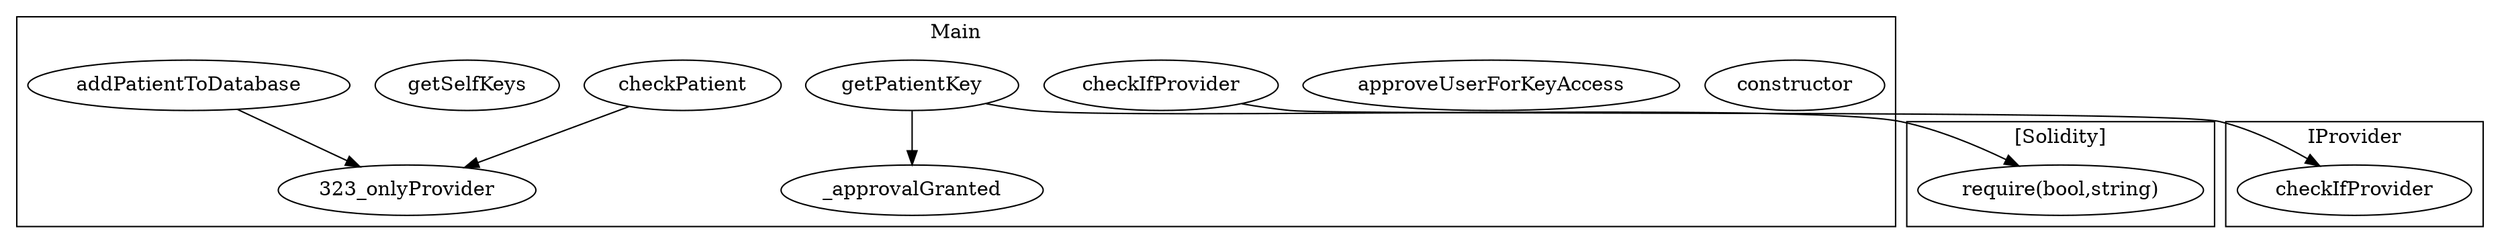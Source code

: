 strict digraph {
subgraph cluster_10_IProvider {
label = "IProvider"
"10_checkIfProvider" [label="checkIfProvider"]
}subgraph cluster_323_Main {
label = "Main"
"323_constructor" [label="constructor"]
"323_approveUserForKeyAccess" [label="approveUserForKeyAccess"]
"323_checkPatient" [label="checkPatient"]
"323_getPatientKey" [label="getPatientKey"]
"323__approvalGranted" [label="_approvalGranted"]
"323_checkIfProvider" [label="checkIfProvider"]
"323_getSelfKeys" [label="getSelfKeys"]
"323_addPatientToDatabase" [label="addPatientToDatabase"]
"323_addPatientToDatabase" -> "323_onlyProvider"
"323_getPatientKey" -> "323__approvalGranted"
"323_checkPatient" -> "323_onlyProvider"
}subgraph cluster_solidity {
label = "[Solidity]"
"require(bool,string)" 
"323_getPatientKey" -> "require(bool,string)"
}"323_checkIfProvider" -> "10_checkIfProvider"
}